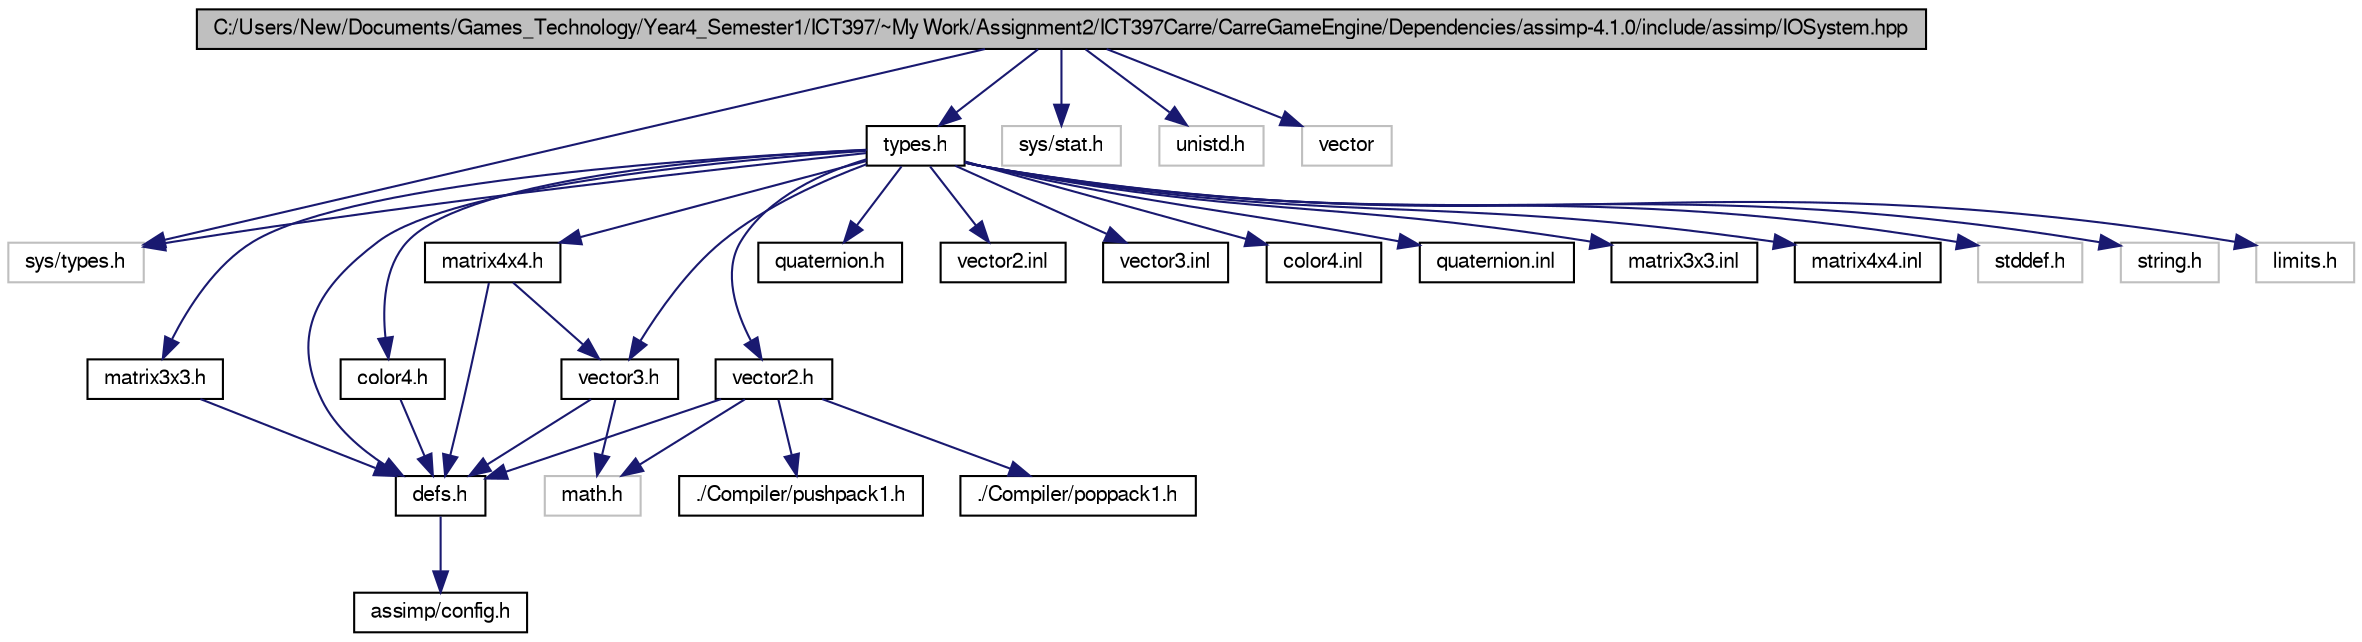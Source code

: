 digraph G
{
  bgcolor="transparent";
  edge [fontname="FreeSans",fontsize=10,labelfontname="FreeSans",labelfontsize=10];
  node [fontname="FreeSans",fontsize=10,shape=record];
  Node1 [label="C:/Users/New/Documents/Games_Technology/Year4_Semester1/ICT397/~My Work/Assignment2/ICT397Carre/CarreGameEngine/Dependencies/assimp-4.1.0/include/assimp/IOSystem.hpp",height=0.2,width=0.4,color="black", fillcolor="grey75", style="filled" fontcolor="black"];
  Node1 -> Node2 [color="midnightblue",fontsize=10,style="solid"];
  Node2 [label="types.h",height=0.2,width=0.4,color="black",URL="$types_8h.html"];
  Node2 -> Node3 [color="midnightblue",fontsize=10,style="solid"];
  Node3 [label="sys/types.h",height=0.2,width=0.4,color="grey75"];
  Node2 -> Node4 [color="midnightblue",fontsize=10,style="solid"];
  Node4 [label="stddef.h",height=0.2,width=0.4,color="grey75"];
  Node2 -> Node5 [color="midnightblue",fontsize=10,style="solid"];
  Node5 [label="string.h",height=0.2,width=0.4,color="grey75"];
  Node2 -> Node6 [color="midnightblue",fontsize=10,style="solid"];
  Node6 [label="limits.h",height=0.2,width=0.4,color="grey75"];
  Node2 -> Node7 [color="midnightblue",fontsize=10,style="solid"];
  Node7 [label="defs.h",height=0.2,width=0.4,color="black",URL="$defs_8h.html",tooltip="Assimp build configuration setup. See the notes in the comment blocks to find out..."];
  Node7 -> Node8 [color="midnightblue",fontsize=10,style="solid"];
  Node8 [label="assimp/config.h",height=0.2,width=0.4,color="black",URL="$config_8h.html",tooltip="Defines constants for configurable properties for the library."];
  Node2 -> Node9 [color="midnightblue",fontsize=10,style="solid"];
  Node9 [label="vector3.h",height=0.2,width=0.4,color="black",URL="$vector3_8h.html",tooltip="3D vector structure, including operators when compiling in C++"];
  Node9 -> Node10 [color="midnightblue",fontsize=10,style="solid"];
  Node10 [label="math.h",height=0.2,width=0.4,color="grey75"];
  Node9 -> Node7 [color="midnightblue",fontsize=10,style="solid"];
  Node2 -> Node11 [color="midnightblue",fontsize=10,style="solid"];
  Node11 [label="vector2.h",height=0.2,width=0.4,color="black",URL="$vector2_8h.html",tooltip="2D vector structure, including operators when compiling in C++"];
  Node11 -> Node10 [color="midnightblue",fontsize=10,style="solid"];
  Node11 -> Node12 [color="midnightblue",fontsize=10,style="solid"];
  Node12 [label="./Compiler/pushpack1.h",height=0.2,width=0.4,color="black",URL="$pushpack1_8h-source.html"];
  Node11 -> Node7 [color="midnightblue",fontsize=10,style="solid"];
  Node11 -> Node13 [color="midnightblue",fontsize=10,style="solid"];
  Node13 [label="./Compiler/poppack1.h",height=0.2,width=0.4,color="black",URL="$poppack1_8h-source.html"];
  Node2 -> Node14 [color="midnightblue",fontsize=10,style="solid"];
  Node14 [label="color4.h",height=0.2,width=0.4,color="black",URL="$color4_8h.html",tooltip="RGBA color structure, including operators when compiling in C++."];
  Node14 -> Node7 [color="midnightblue",fontsize=10,style="solid"];
  Node2 -> Node15 [color="midnightblue",fontsize=10,style="solid"];
  Node15 [label="matrix3x3.h",height=0.2,width=0.4,color="black",URL="$matrix3x3_8h.html",tooltip="Definition of a 3x3 matrix, including operators when compiling in C++."];
  Node15 -> Node7 [color="midnightblue",fontsize=10,style="solid"];
  Node2 -> Node16 [color="midnightblue",fontsize=10,style="solid"];
  Node16 [label="matrix4x4.h",height=0.2,width=0.4,color="black",URL="$matrix4x4_8h.html",tooltip="4x4 matrix structure, including operators when compiling in C++"];
  Node16 -> Node9 [color="midnightblue",fontsize=10,style="solid"];
  Node16 -> Node7 [color="midnightblue",fontsize=10,style="solid"];
  Node2 -> Node17 [color="midnightblue",fontsize=10,style="solid"];
  Node17 [label="quaternion.h",height=0.2,width=0.4,color="black",URL="$quaternion_8h.html",tooltip="Quaternion structure, including operators when compiling in C++."];
  Node2 -> Node18 [color="midnightblue",fontsize=10,style="solid"];
  Node18 [label="vector2.inl",height=0.2,width=0.4,color="black",URL="$vector2_8inl.html",tooltip="Inline implementation of aiVector2t&lt;TReal&gt; operators."];
  Node2 -> Node19 [color="midnightblue",fontsize=10,style="solid"];
  Node19 [label="vector3.inl",height=0.2,width=0.4,color="black",URL="$vector3_8inl.html",tooltip="Inline implementation of aiVector3t&lt;TReal&gt; operators."];
  Node2 -> Node20 [color="midnightblue",fontsize=10,style="solid"];
  Node20 [label="color4.inl",height=0.2,width=0.4,color="black",URL="$color4_8inl.html",tooltip="Inline implementation of aiColor4t&lt;TReal&gt; operators."];
  Node2 -> Node21 [color="midnightblue",fontsize=10,style="solid"];
  Node21 [label="quaternion.inl",height=0.2,width=0.4,color="black",URL="$assimp-4_81_80_2include_2assimp_2quaternion_8inl-source.html"];
  Node2 -> Node22 [color="midnightblue",fontsize=10,style="solid"];
  Node22 [label="matrix3x3.inl",height=0.2,width=0.4,color="black",URL="$matrix3x3_8inl.html",tooltip="Inline implementation of the 3x3 matrix operators."];
  Node2 -> Node23 [color="midnightblue",fontsize=10,style="solid"];
  Node23 [label="matrix4x4.inl",height=0.2,width=0.4,color="black",URL="$matrix4x4_8inl.html",tooltip="Inline implementation of the 4x4 matrix operators."];
  Node1 -> Node24 [color="midnightblue",fontsize=10,style="solid"];
  Node24 [label="sys/stat.h",height=0.2,width=0.4,color="grey75"];
  Node1 -> Node3 [color="midnightblue",fontsize=10,style="solid"];
  Node1 -> Node25 [color="midnightblue",fontsize=10,style="solid"];
  Node25 [label="unistd.h",height=0.2,width=0.4,color="grey75"];
  Node1 -> Node26 [color="midnightblue",fontsize=10,style="solid"];
  Node26 [label="vector",height=0.2,width=0.4,color="grey75"];
}
